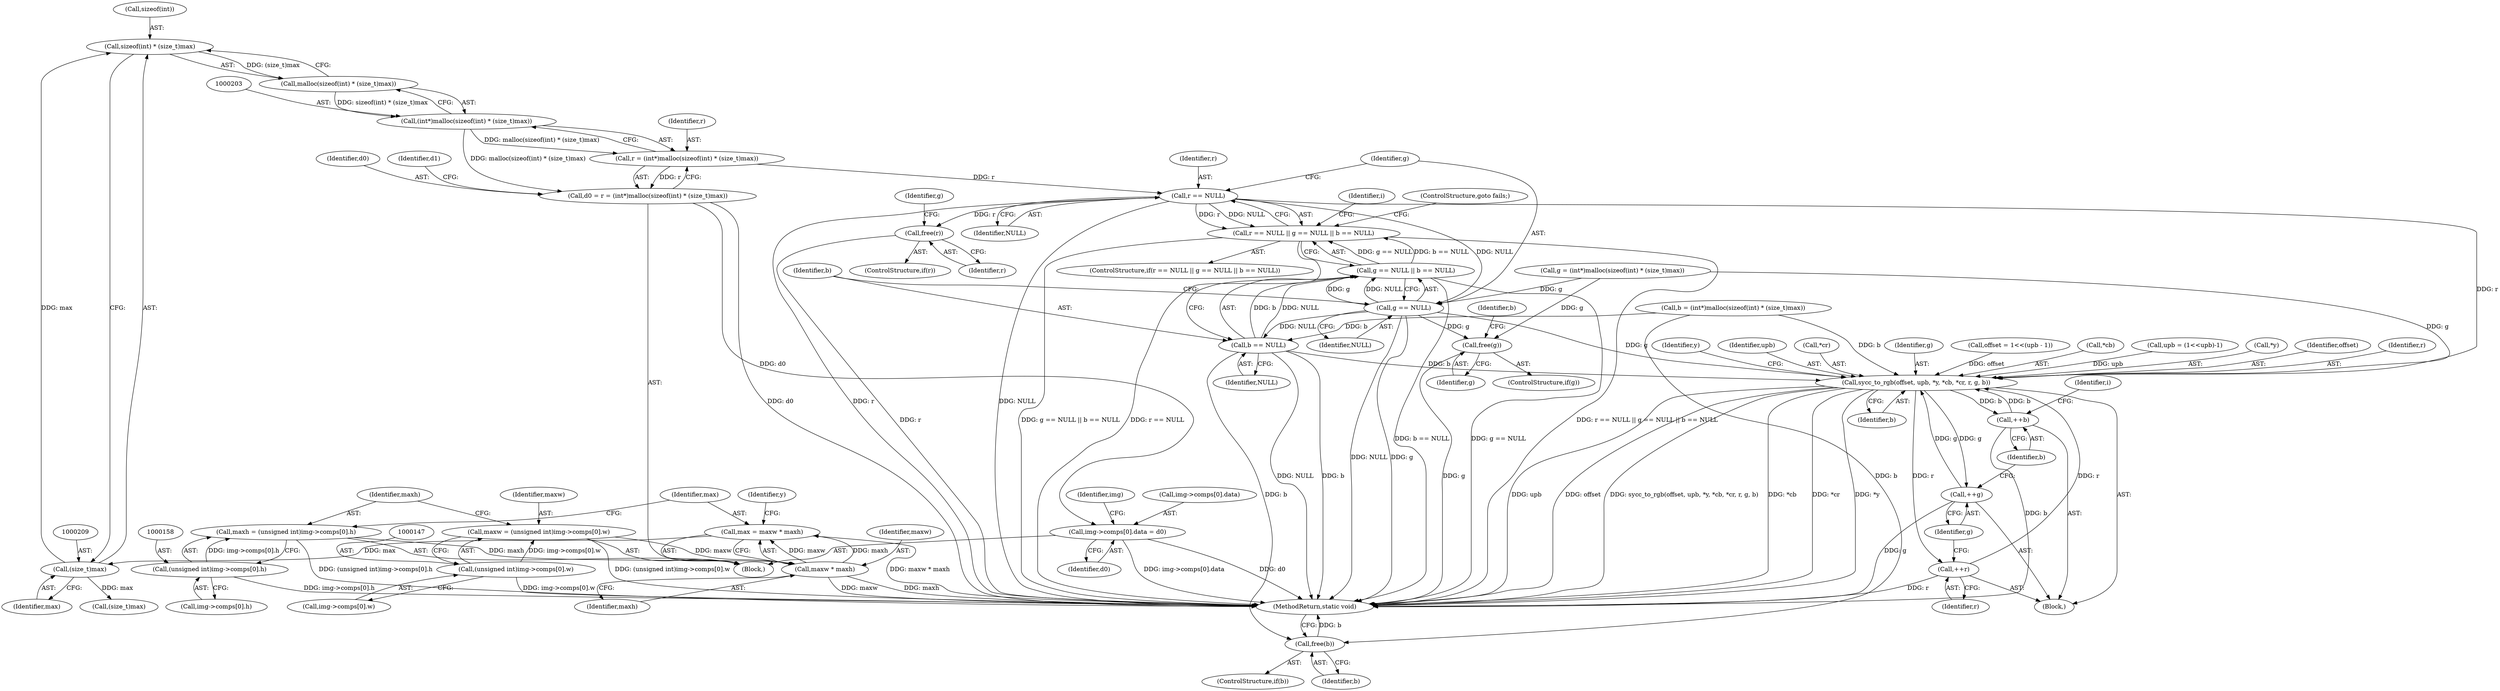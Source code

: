 digraph "1_openjpeg_15f081c89650dccee4aa4ae66f614c3fdb268767_2@API" {
"1000205" [label="(Call,sizeof(int) * (size_t)max)"];
"1000208" [label="(Call,(size_t)max)"];
"1000166" [label="(Call,max = maxw * maxh)"];
"1000168" [label="(Call,maxw * maxh)"];
"1000144" [label="(Call,maxw = (unsigned int)img->comps[0].w)"];
"1000146" [label="(Call,(unsigned int)img->comps[0].w)"];
"1000155" [label="(Call,maxh = (unsigned int)img->comps[0].h)"];
"1000157" [label="(Call,(unsigned int)img->comps[0].h)"];
"1000204" [label="(Call,malloc(sizeof(int) * (size_t)max))"];
"1000202" [label="(Call,(int*)malloc(sizeof(int) * (size_t)max))"];
"1000198" [label="(Call,d0 = r = (int*)malloc(sizeof(int) * (size_t)max))"];
"1000292" [label="(Call,img->comps[0].data = d0)"];
"1000200" [label="(Call,r = (int*)malloc(sizeof(int) * (size_t)max))"];
"1000239" [label="(Call,r == NULL)"];
"1000238" [label="(Call,r == NULL || g == NULL || b == NULL)"];
"1000243" [label="(Call,g == NULL)"];
"1000242" [label="(Call,g == NULL || b == NULL)"];
"1000246" [label="(Call,b == NULL)"];
"1000260" [label="(Call,sycc_to_rgb(offset, upb, *y, *cb, *cr, r, g, b))"];
"1000278" [label="(Call,++r)"];
"1000280" [label="(Call,++g)"];
"1000282" [label="(Call,++b)"];
"1000347" [label="(Call,free(b))"];
"1000343" [label="(Call,free(g))"];
"1000339" [label="(Call,free(r))"];
"1000283" [label="(Identifier,b)"];
"1000345" [label="(ControlStructure,if(b))"];
"1000241" [label="(Identifier,NULL)"];
"1000206" [label="(Call,sizeof(int))"];
"1000346" [label="(Identifier,b)"];
"1000204" [label="(Call,malloc(sizeof(int) * (size_t)max))"];
"1000208" [label="(Call,(size_t)max)"];
"1000349" [label="(MethodReturn,static void)"];
"1000342" [label="(Identifier,g)"];
"1000340" [label="(Identifier,r)"];
"1000157" [label="(Call,(unsigned int)img->comps[0].h)"];
"1000343" [label="(Call,free(g))"];
"1000148" [label="(Call,img->comps[0].w)"];
"1000172" [label="(Identifier,y)"];
"1000282" [label="(Call,++b)"];
"1000281" [label="(Identifier,g)"];
"1000305" [label="(Identifier,img)"];
"1000239" [label="(Call,r == NULL)"];
"1000145" [label="(Identifier,maxw)"];
"1000292" [label="(Call,img->comps[0].data = d0)"];
"1000201" [label="(Identifier,r)"];
"1000270" [label="(Identifier,g)"];
"1000130" [label="(Call,offset = 1<<(upb - 1))"];
"1000103" [label="(Block,)"];
"1000146" [label="(Call,(unsigned int)img->comps[0].w)"];
"1000221" [label="(Call,(size_t)max)"];
"1000168" [label="(Call,maxw * maxh)"];
"1000245" [label="(Identifier,NULL)"];
"1000265" [label="(Call,*cb)"];
"1000248" [label="(Identifier,NULL)"];
"1000202" [label="(Call,(int*)malloc(sizeof(int) * (size_t)max))"];
"1000169" [label="(Identifier,maxw)"];
"1000242" [label="(Call,g == NULL || b == NULL)"];
"1000271" [label="(Identifier,b)"];
"1000198" [label="(Call,d0 = r = (int*)malloc(sizeof(int) * (size_t)max))"];
"1000238" [label="(Call,r == NULL || g == NULL || b == NULL)"];
"1000259" [label="(Block,)"];
"1000137" [label="(Call,upb = (1<<upb)-1)"];
"1000263" [label="(Call,*y)"];
"1000199" [label="(Identifier,d0)"];
"1000260" [label="(Call,sycc_to_rgb(offset, upb, *y, *cb, *cr, r, g, b))"];
"1000205" [label="(Call,sizeof(int) * (size_t)max)"];
"1000156" [label="(Identifier,maxh)"];
"1000200" [label="(Call,r = (int*)malloc(sizeof(int) * (size_t)max))"];
"1000261" [label="(Identifier,offset)"];
"1000280" [label="(Call,++g)"];
"1000212" [label="(Identifier,d1)"];
"1000269" [label="(Identifier,r)"];
"1000273" [label="(Identifier,y)"];
"1000258" [label="(Identifier,i)"];
"1000337" [label="(ControlStructure,if(r))"];
"1000210" [label="(Identifier,max)"];
"1000249" [label="(ControlStructure,goto fails;)"];
"1000144" [label="(Call,maxw = (unsigned int)img->comps[0].w)"];
"1000237" [label="(ControlStructure,if(r == NULL || g == NULL || b == NULL))"];
"1000262" [label="(Identifier,upb)"];
"1000159" [label="(Call,img->comps[0].h)"];
"1000244" [label="(Identifier,g)"];
"1000226" [label="(Call,b = (int*)malloc(sizeof(int) * (size_t)max))"];
"1000267" [label="(Call,*cr)"];
"1000344" [label="(Identifier,g)"];
"1000213" [label="(Call,g = (int*)malloc(sizeof(int) * (size_t)max))"];
"1000252" [label="(Identifier,i)"];
"1000155" [label="(Call,maxh = (unsigned int)img->comps[0].h)"];
"1000166" [label="(Call,max = maxw * maxh)"];
"1000246" [label="(Call,b == NULL)"];
"1000347" [label="(Call,free(b))"];
"1000243" [label="(Call,g == NULL)"];
"1000348" [label="(Identifier,b)"];
"1000341" [label="(ControlStructure,if(g))"];
"1000240" [label="(Identifier,r)"];
"1000300" [label="(Identifier,d0)"];
"1000170" [label="(Identifier,maxh)"];
"1000293" [label="(Call,img->comps[0].data)"];
"1000339" [label="(Call,free(r))"];
"1000167" [label="(Identifier,max)"];
"1000247" [label="(Identifier,b)"];
"1000278" [label="(Call,++r)"];
"1000279" [label="(Identifier,r)"];
"1000205" -> "1000204"  [label="AST: "];
"1000205" -> "1000208"  [label="CFG: "];
"1000206" -> "1000205"  [label="AST: "];
"1000208" -> "1000205"  [label="AST: "];
"1000204" -> "1000205"  [label="CFG: "];
"1000205" -> "1000204"  [label="DDG: (size_t)max"];
"1000208" -> "1000205"  [label="DDG: max"];
"1000208" -> "1000210"  [label="CFG: "];
"1000209" -> "1000208"  [label="AST: "];
"1000210" -> "1000208"  [label="AST: "];
"1000166" -> "1000208"  [label="DDG: max"];
"1000208" -> "1000221"  [label="DDG: max"];
"1000166" -> "1000103"  [label="AST: "];
"1000166" -> "1000168"  [label="CFG: "];
"1000167" -> "1000166"  [label="AST: "];
"1000168" -> "1000166"  [label="AST: "];
"1000172" -> "1000166"  [label="CFG: "];
"1000166" -> "1000349"  [label="DDG: maxw * maxh"];
"1000168" -> "1000166"  [label="DDG: maxw"];
"1000168" -> "1000166"  [label="DDG: maxh"];
"1000168" -> "1000170"  [label="CFG: "];
"1000169" -> "1000168"  [label="AST: "];
"1000170" -> "1000168"  [label="AST: "];
"1000168" -> "1000349"  [label="DDG: maxw"];
"1000168" -> "1000349"  [label="DDG: maxh"];
"1000144" -> "1000168"  [label="DDG: maxw"];
"1000155" -> "1000168"  [label="DDG: maxh"];
"1000144" -> "1000103"  [label="AST: "];
"1000144" -> "1000146"  [label="CFG: "];
"1000145" -> "1000144"  [label="AST: "];
"1000146" -> "1000144"  [label="AST: "];
"1000156" -> "1000144"  [label="CFG: "];
"1000144" -> "1000349"  [label="DDG: (unsigned int)img->comps[0].w"];
"1000146" -> "1000144"  [label="DDG: img->comps[0].w"];
"1000146" -> "1000148"  [label="CFG: "];
"1000147" -> "1000146"  [label="AST: "];
"1000148" -> "1000146"  [label="AST: "];
"1000146" -> "1000349"  [label="DDG: img->comps[0].w"];
"1000155" -> "1000103"  [label="AST: "];
"1000155" -> "1000157"  [label="CFG: "];
"1000156" -> "1000155"  [label="AST: "];
"1000157" -> "1000155"  [label="AST: "];
"1000167" -> "1000155"  [label="CFG: "];
"1000155" -> "1000349"  [label="DDG: (unsigned int)img->comps[0].h"];
"1000157" -> "1000155"  [label="DDG: img->comps[0].h"];
"1000157" -> "1000159"  [label="CFG: "];
"1000158" -> "1000157"  [label="AST: "];
"1000159" -> "1000157"  [label="AST: "];
"1000157" -> "1000349"  [label="DDG: img->comps[0].h"];
"1000204" -> "1000202"  [label="AST: "];
"1000202" -> "1000204"  [label="CFG: "];
"1000204" -> "1000202"  [label="DDG: sizeof(int) * (size_t)max"];
"1000202" -> "1000200"  [label="AST: "];
"1000203" -> "1000202"  [label="AST: "];
"1000200" -> "1000202"  [label="CFG: "];
"1000202" -> "1000198"  [label="DDG: malloc(sizeof(int) * (size_t)max)"];
"1000202" -> "1000200"  [label="DDG: malloc(sizeof(int) * (size_t)max)"];
"1000198" -> "1000103"  [label="AST: "];
"1000198" -> "1000200"  [label="CFG: "];
"1000199" -> "1000198"  [label="AST: "];
"1000200" -> "1000198"  [label="AST: "];
"1000212" -> "1000198"  [label="CFG: "];
"1000198" -> "1000349"  [label="DDG: d0"];
"1000200" -> "1000198"  [label="DDG: r"];
"1000198" -> "1000292"  [label="DDG: d0"];
"1000292" -> "1000103"  [label="AST: "];
"1000292" -> "1000300"  [label="CFG: "];
"1000293" -> "1000292"  [label="AST: "];
"1000300" -> "1000292"  [label="AST: "];
"1000305" -> "1000292"  [label="CFG: "];
"1000292" -> "1000349"  [label="DDG: img->comps[0].data"];
"1000292" -> "1000349"  [label="DDG: d0"];
"1000201" -> "1000200"  [label="AST: "];
"1000200" -> "1000239"  [label="DDG: r"];
"1000239" -> "1000238"  [label="AST: "];
"1000239" -> "1000241"  [label="CFG: "];
"1000240" -> "1000239"  [label="AST: "];
"1000241" -> "1000239"  [label="AST: "];
"1000244" -> "1000239"  [label="CFG: "];
"1000238" -> "1000239"  [label="CFG: "];
"1000239" -> "1000349"  [label="DDG: r"];
"1000239" -> "1000349"  [label="DDG: NULL"];
"1000239" -> "1000238"  [label="DDG: r"];
"1000239" -> "1000238"  [label="DDG: NULL"];
"1000239" -> "1000243"  [label="DDG: NULL"];
"1000239" -> "1000260"  [label="DDG: r"];
"1000239" -> "1000339"  [label="DDG: r"];
"1000238" -> "1000237"  [label="AST: "];
"1000238" -> "1000242"  [label="CFG: "];
"1000242" -> "1000238"  [label="AST: "];
"1000249" -> "1000238"  [label="CFG: "];
"1000252" -> "1000238"  [label="CFG: "];
"1000238" -> "1000349"  [label="DDG: r == NULL"];
"1000238" -> "1000349"  [label="DDG: r == NULL || g == NULL || b == NULL"];
"1000238" -> "1000349"  [label="DDG: g == NULL || b == NULL"];
"1000242" -> "1000238"  [label="DDG: g == NULL"];
"1000242" -> "1000238"  [label="DDG: b == NULL"];
"1000243" -> "1000242"  [label="AST: "];
"1000243" -> "1000245"  [label="CFG: "];
"1000244" -> "1000243"  [label="AST: "];
"1000245" -> "1000243"  [label="AST: "];
"1000247" -> "1000243"  [label="CFG: "];
"1000242" -> "1000243"  [label="CFG: "];
"1000243" -> "1000349"  [label="DDG: g"];
"1000243" -> "1000349"  [label="DDG: NULL"];
"1000243" -> "1000242"  [label="DDG: g"];
"1000243" -> "1000242"  [label="DDG: NULL"];
"1000213" -> "1000243"  [label="DDG: g"];
"1000243" -> "1000246"  [label="DDG: NULL"];
"1000243" -> "1000260"  [label="DDG: g"];
"1000243" -> "1000343"  [label="DDG: g"];
"1000242" -> "1000246"  [label="CFG: "];
"1000246" -> "1000242"  [label="AST: "];
"1000242" -> "1000349"  [label="DDG: b == NULL"];
"1000242" -> "1000349"  [label="DDG: g == NULL"];
"1000246" -> "1000242"  [label="DDG: b"];
"1000246" -> "1000242"  [label="DDG: NULL"];
"1000246" -> "1000248"  [label="CFG: "];
"1000247" -> "1000246"  [label="AST: "];
"1000248" -> "1000246"  [label="AST: "];
"1000246" -> "1000349"  [label="DDG: NULL"];
"1000246" -> "1000349"  [label="DDG: b"];
"1000226" -> "1000246"  [label="DDG: b"];
"1000246" -> "1000260"  [label="DDG: b"];
"1000246" -> "1000347"  [label="DDG: b"];
"1000260" -> "1000259"  [label="AST: "];
"1000260" -> "1000271"  [label="CFG: "];
"1000261" -> "1000260"  [label="AST: "];
"1000262" -> "1000260"  [label="AST: "];
"1000263" -> "1000260"  [label="AST: "];
"1000265" -> "1000260"  [label="AST: "];
"1000267" -> "1000260"  [label="AST: "];
"1000269" -> "1000260"  [label="AST: "];
"1000270" -> "1000260"  [label="AST: "];
"1000271" -> "1000260"  [label="AST: "];
"1000273" -> "1000260"  [label="CFG: "];
"1000260" -> "1000349"  [label="DDG: sycc_to_rgb(offset, upb, *y, *cb, *cr, r, g, b)"];
"1000260" -> "1000349"  [label="DDG: *cb"];
"1000260" -> "1000349"  [label="DDG: *cr"];
"1000260" -> "1000349"  [label="DDG: *y"];
"1000260" -> "1000349"  [label="DDG: upb"];
"1000260" -> "1000349"  [label="DDG: offset"];
"1000130" -> "1000260"  [label="DDG: offset"];
"1000137" -> "1000260"  [label="DDG: upb"];
"1000278" -> "1000260"  [label="DDG: r"];
"1000213" -> "1000260"  [label="DDG: g"];
"1000280" -> "1000260"  [label="DDG: g"];
"1000226" -> "1000260"  [label="DDG: b"];
"1000282" -> "1000260"  [label="DDG: b"];
"1000260" -> "1000278"  [label="DDG: r"];
"1000260" -> "1000280"  [label="DDG: g"];
"1000260" -> "1000282"  [label="DDG: b"];
"1000278" -> "1000259"  [label="AST: "];
"1000278" -> "1000279"  [label="CFG: "];
"1000279" -> "1000278"  [label="AST: "];
"1000281" -> "1000278"  [label="CFG: "];
"1000278" -> "1000349"  [label="DDG: r"];
"1000280" -> "1000259"  [label="AST: "];
"1000280" -> "1000281"  [label="CFG: "];
"1000281" -> "1000280"  [label="AST: "];
"1000283" -> "1000280"  [label="CFG: "];
"1000280" -> "1000349"  [label="DDG: g"];
"1000282" -> "1000259"  [label="AST: "];
"1000282" -> "1000283"  [label="CFG: "];
"1000283" -> "1000282"  [label="AST: "];
"1000258" -> "1000282"  [label="CFG: "];
"1000282" -> "1000349"  [label="DDG: b"];
"1000347" -> "1000345"  [label="AST: "];
"1000347" -> "1000348"  [label="CFG: "];
"1000348" -> "1000347"  [label="AST: "];
"1000349" -> "1000347"  [label="CFG: "];
"1000347" -> "1000349"  [label="DDG: b"];
"1000226" -> "1000347"  [label="DDG: b"];
"1000343" -> "1000341"  [label="AST: "];
"1000343" -> "1000344"  [label="CFG: "];
"1000344" -> "1000343"  [label="AST: "];
"1000346" -> "1000343"  [label="CFG: "];
"1000343" -> "1000349"  [label="DDG: g"];
"1000213" -> "1000343"  [label="DDG: g"];
"1000339" -> "1000337"  [label="AST: "];
"1000339" -> "1000340"  [label="CFG: "];
"1000340" -> "1000339"  [label="AST: "];
"1000342" -> "1000339"  [label="CFG: "];
"1000339" -> "1000349"  [label="DDG: r"];
}
